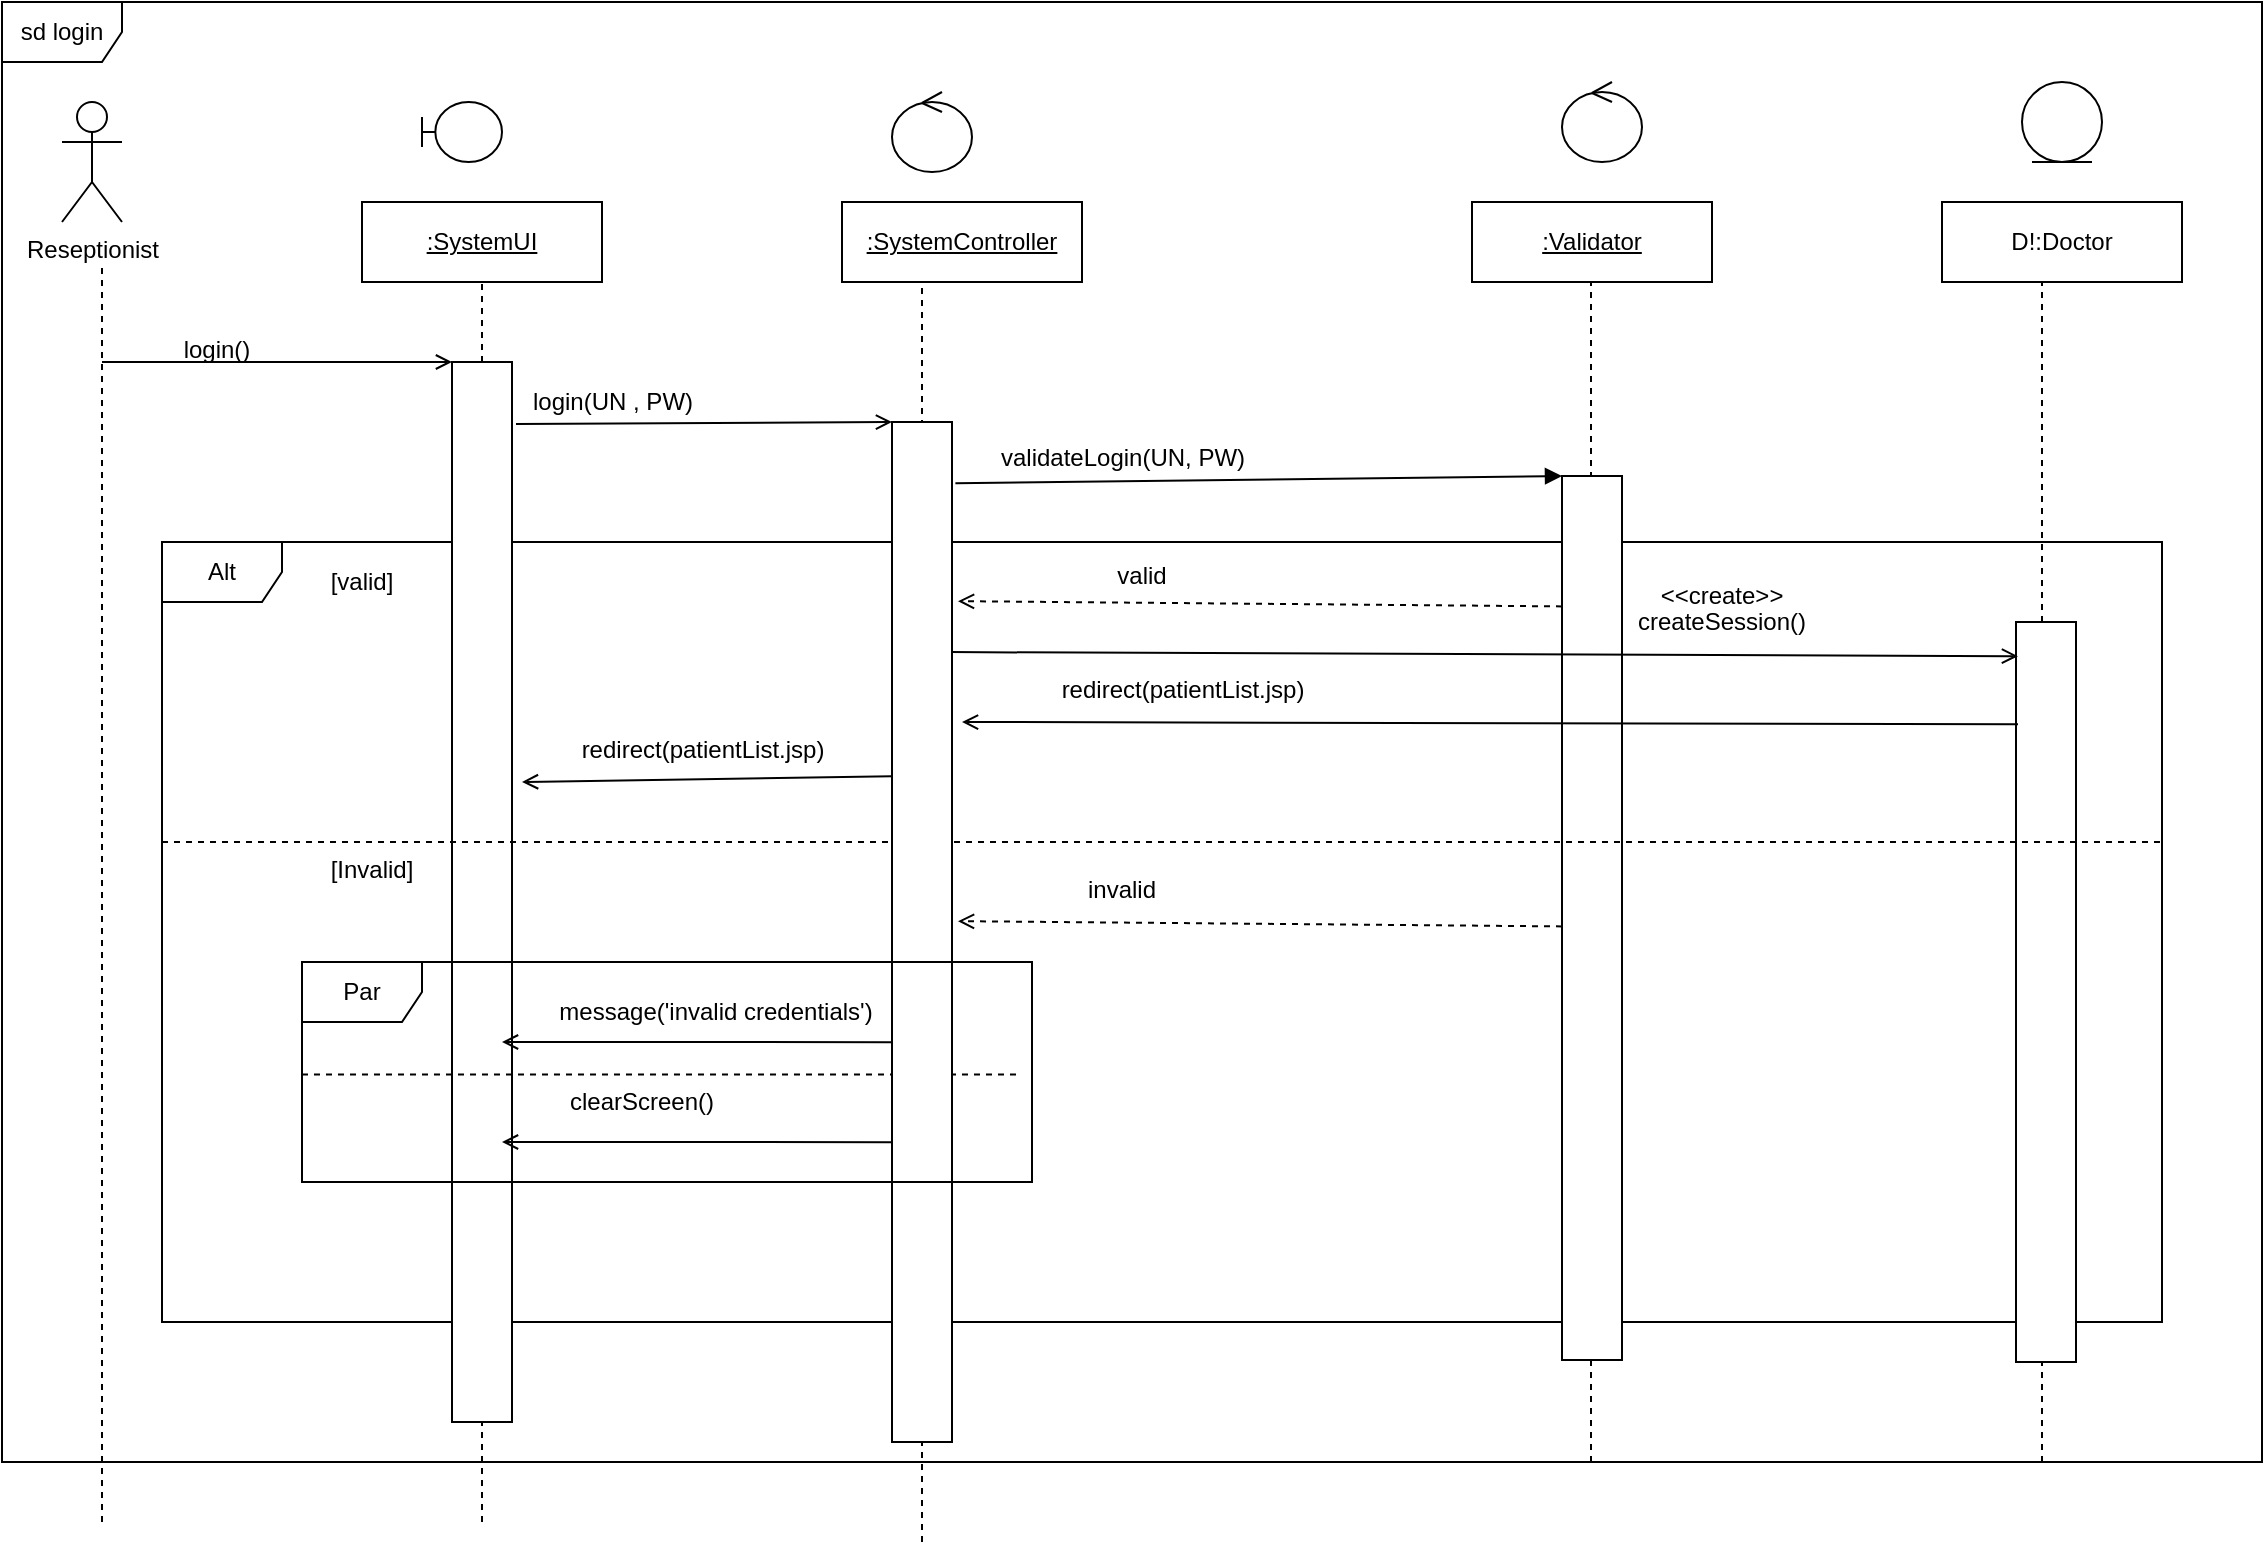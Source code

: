 <mxfile version="12.9.3" type="device"><diagram id="mPsIbpWe4E6m02uWeY53" name="Page-1"><mxGraphModel dx="1422" dy="816" grid="1" gridSize="10" guides="1" tooltips="1" connect="1" arrows="1" fold="1" page="1" pageScale="1" pageWidth="1169" pageHeight="827" math="0" shadow="0"><root><mxCell id="0"/><mxCell id="1" parent="0"/><mxCell id="w46V7qfoEI7aU-sFSodl-1" value="sd login" style="shape=umlFrame;whiteSpace=wrap;html=1;" parent="1" vertex="1"><mxGeometry x="20" y="20" width="1130" height="730" as="geometry"/></mxCell><mxCell id="IktAAa6nGi84Mdpk4Ofd-37" value="Alt" style="shape=umlFrame;whiteSpace=wrap;html=1;fillColor=none;" parent="1" vertex="1"><mxGeometry x="100" y="290" width="1000" height="390" as="geometry"/></mxCell><mxCell id="IktAAa6nGi84Mdpk4Ofd-14" value="" style="rounded=0;whiteSpace=wrap;html=1;" parent="1" vertex="1"><mxGeometry x="245" y="200" width="30" height="530" as="geometry"/></mxCell><mxCell id="IktAAa6nGi84Mdpk4Ofd-1" value="Reseptionist" style="shape=umlActor;verticalLabelPosition=bottom;labelBackgroundColor=#ffffff;verticalAlign=top;html=1;outlineConnect=0;" parent="1" vertex="1"><mxGeometry x="50" y="70" width="30" height="60" as="geometry"/></mxCell><mxCell id="IktAAa6nGi84Mdpk4Ofd-2" value="&lt;u&gt;:SystemUI&lt;/u&gt;" style="rounded=0;whiteSpace=wrap;html=1;" parent="1" vertex="1"><mxGeometry x="200" y="120" width="120" height="40" as="geometry"/></mxCell><mxCell id="IktAAa6nGi84Mdpk4Ofd-3" value="&lt;u&gt;:SystemController&lt;/u&gt;" style="rounded=0;whiteSpace=wrap;html=1;" parent="1" vertex="1"><mxGeometry x="440" y="120" width="120" height="40" as="geometry"/></mxCell><mxCell id="IktAAa6nGi84Mdpk4Ofd-4" value="&lt;u&gt;:Validator&lt;/u&gt;" style="rounded=0;whiteSpace=wrap;html=1;" parent="1" vertex="1"><mxGeometry x="755" y="120" width="120" height="40" as="geometry"/></mxCell><mxCell id="IktAAa6nGi84Mdpk4Ofd-5" value="D!:Doctor" style="rounded=0;whiteSpace=wrap;html=1;" parent="1" vertex="1"><mxGeometry x="990" y="120" width="120" height="40" as="geometry"/></mxCell><mxCell id="IktAAa6nGi84Mdpk4Ofd-7" value="" style="endArrow=none;dashed=1;html=1;" parent="1" edge="1"><mxGeometry width="50" height="50" relative="1" as="geometry"><mxPoint x="70" y="780" as="sourcePoint"/><mxPoint x="70" y="150" as="targetPoint"/></mxGeometry></mxCell><mxCell id="IktAAa6nGi84Mdpk4Ofd-8" value="" style="shape=umlBoundary;whiteSpace=wrap;html=1;" parent="1" vertex="1"><mxGeometry x="230" y="70" width="40" height="30" as="geometry"/></mxCell><mxCell id="IktAAa6nGi84Mdpk4Ofd-10" value="" style="ellipse;shape=umlControl;whiteSpace=wrap;html=1;" parent="1" vertex="1"><mxGeometry x="465" y="65" width="40" height="40" as="geometry"/></mxCell><mxCell id="IktAAa6nGi84Mdpk4Ofd-12" value="" style="ellipse;shape=umlEntity;whiteSpace=wrap;html=1;" parent="1" vertex="1"><mxGeometry x="1030" y="60" width="40" height="40" as="geometry"/></mxCell><mxCell id="IktAAa6nGi84Mdpk4Ofd-13" value="" style="endArrow=none;dashed=1;html=1;entryX=0.5;entryY=1;entryDx=0;entryDy=0;" parent="1" source="IktAAa6nGi84Mdpk4Ofd-14" target="IktAAa6nGi84Mdpk4Ofd-2" edge="1"><mxGeometry width="50" height="50" relative="1" as="geometry"><mxPoint x="260" y="740" as="sourcePoint"/><mxPoint x="280" y="160" as="targetPoint"/></mxGeometry></mxCell><mxCell id="IktAAa6nGi84Mdpk4Ofd-15" value="" style="endArrow=none;dashed=1;html=1;entryX=0.5;entryY=1;entryDx=0;entryDy=0;" parent="1" target="IktAAa6nGi84Mdpk4Ofd-14" edge="1"><mxGeometry width="50" height="50" relative="1" as="geometry"><mxPoint x="260" y="780" as="sourcePoint"/><mxPoint x="260" y="160" as="targetPoint"/></mxGeometry></mxCell><mxCell id="IktAAa6nGi84Mdpk4Ofd-16" value="" style="endArrow=open;html=1;entryX=0;entryY=0;entryDx=0;entryDy=0;endFill=0;" parent="1" target="IktAAa6nGi84Mdpk4Ofd-14" edge="1"><mxGeometry width="50" height="50" relative="1" as="geometry"><mxPoint x="70" y="200" as="sourcePoint"/><mxPoint x="120" y="180" as="targetPoint"/></mxGeometry></mxCell><mxCell id="IktAAa6nGi84Mdpk4Ofd-17" value="login()" style="text;html=1;align=center;verticalAlign=middle;resizable=0;points=[];autosize=1;" parent="1" vertex="1"><mxGeometry x="102" y="184" width="50" height="20" as="geometry"/></mxCell><mxCell id="IktAAa6nGi84Mdpk4Ofd-18" value="" style="endArrow=open;html=1;endFill=0;entryX=0;entryY=0;entryDx=0;entryDy=0;" parent="1" target="IktAAa6nGi84Mdpk4Ofd-23" edge="1"><mxGeometry width="50" height="50" relative="1" as="geometry"><mxPoint x="277" y="231" as="sourcePoint"/><mxPoint x="460" y="231" as="targetPoint"/></mxGeometry></mxCell><mxCell id="IktAAa6nGi84Mdpk4Ofd-20" value="" style="endArrow=none;dashed=1;html=1;entryX=0.5;entryY=1;entryDx=0;entryDy=0;" parent="1" edge="1"><mxGeometry width="50" height="50" relative="1" as="geometry"><mxPoint x="480" y="790" as="sourcePoint"/><mxPoint x="480" y="160" as="targetPoint"/></mxGeometry></mxCell><mxCell id="IktAAa6nGi84Mdpk4Ofd-21" value="" style="endArrow=none;dashed=1;html=1;entryX=0.5;entryY=1;entryDx=0;entryDy=0;" parent="1" edge="1"><mxGeometry width="50" height="50" relative="1" as="geometry"><mxPoint x="814.5" y="750" as="sourcePoint"/><mxPoint x="814.5" y="160" as="targetPoint"/></mxGeometry></mxCell><mxCell id="IktAAa6nGi84Mdpk4Ofd-22" value="" style="endArrow=none;dashed=1;html=1;entryX=0.5;entryY=1;entryDx=0;entryDy=0;" parent="1" edge="1"><mxGeometry width="50" height="50" relative="1" as="geometry"><mxPoint x="1040" y="750" as="sourcePoint"/><mxPoint x="1040" y="160" as="targetPoint"/></mxGeometry></mxCell><mxCell id="IktAAa6nGi84Mdpk4Ofd-24" value="" style="rounded=0;whiteSpace=wrap;html=1;" parent="1" vertex="1"><mxGeometry x="800" y="257" width="30" height="442" as="geometry"/></mxCell><mxCell id="IktAAa6nGi84Mdpk4Ofd-25" value="" style="rounded=0;whiteSpace=wrap;html=1;" parent="1" vertex="1"><mxGeometry x="1027" y="330" width="30" height="370" as="geometry"/></mxCell><mxCell id="IktAAa6nGi84Mdpk4Ofd-26" value="" style="endArrow=block;html=1;endFill=1;entryX=0;entryY=0;entryDx=0;entryDy=0;exitX=1.056;exitY=0.06;exitDx=0;exitDy=0;exitPerimeter=0;" parent="1" source="IktAAa6nGi84Mdpk4Ofd-23" target="IktAAa6nGi84Mdpk4Ofd-24" edge="1"><mxGeometry width="50" height="50" relative="1" as="geometry"><mxPoint x="495" y="271.0" as="sourcePoint"/><mxPoint x="683" y="270.0" as="targetPoint"/></mxGeometry></mxCell><mxCell id="IktAAa6nGi84Mdpk4Ofd-28" value="login(UN , PW)" style="text;html=1;align=center;verticalAlign=middle;resizable=0;points=[];autosize=1;" parent="1" vertex="1"><mxGeometry x="275" y="210" width="100" height="20" as="geometry"/></mxCell><mxCell id="IktAAa6nGi84Mdpk4Ofd-29" value="validateLogin(UN, PW)" style="text;html=1;align=center;verticalAlign=middle;resizable=0;points=[];autosize=1;" parent="1" vertex="1"><mxGeometry x="510" y="238" width="140" height="20" as="geometry"/></mxCell><mxCell id="IktAAa6nGi84Mdpk4Ofd-34" value="redirect(patientList.jsp)" style="text;html=1;align=center;verticalAlign=middle;resizable=0;points=[];autosize=1;" parent="1" vertex="1"><mxGeometry x="300" y="384" width="140" height="20" as="geometry"/></mxCell><mxCell id="IktAAa6nGi84Mdpk4Ofd-35" value="" style="endArrow=open;html=1;endFill=0;exitX=0.033;exitY=0.197;exitDx=0;exitDy=0;exitPerimeter=0;" parent="1" edge="1"><mxGeometry width="50" height="50" relative="1" as="geometry"><mxPoint x="1027.99" y="381.134" as="sourcePoint"/><mxPoint x="500" y="380" as="targetPoint"/></mxGeometry></mxCell><mxCell id="IktAAa6nGi84Mdpk4Ofd-38" value="[valid]" style="text;html=1;strokeColor=none;fillColor=none;align=center;verticalAlign=middle;whiteSpace=wrap;rounded=0;" parent="1" vertex="1"><mxGeometry x="160" y="300" width="80" height="20" as="geometry"/></mxCell><mxCell id="IktAAa6nGi84Mdpk4Ofd-40" value="" style="endArrow=none;html=1;" parent="1" target="IktAAa6nGi84Mdpk4Ofd-37" edge="1"><mxGeometry width="50" height="50" relative="1" as="geometry"><mxPoint x="100" y="430" as="sourcePoint"/><mxPoint x="110" y="420" as="targetPoint"/></mxGeometry></mxCell><mxCell id="IktAAa6nGi84Mdpk4Ofd-42" value="" style="endArrow=none;html=1;dashed=1;" parent="1" edge="1"><mxGeometry width="50" height="50" relative="1" as="geometry"><mxPoint x="100" y="440" as="sourcePoint"/><mxPoint x="1099" y="440" as="targetPoint"/></mxGeometry></mxCell><mxCell id="IktAAa6nGi84Mdpk4Ofd-43" value="[Invalid]" style="text;html=1;strokeColor=none;fillColor=none;align=center;verticalAlign=middle;whiteSpace=wrap;rounded=0;" parent="1" vertex="1"><mxGeometry x="160" y="444" width="90" height="20" as="geometry"/></mxCell><mxCell id="IktAAa6nGi84Mdpk4Ofd-45" value="" style="endArrow=open;html=1;endFill=0;exitX=0;exitY=0.419;exitDx=0;exitDy=0;exitPerimeter=0;dashed=1;" parent="1" edge="1"><mxGeometry width="50" height="50" relative="1" as="geometry"><mxPoint x="800" y="482.198" as="sourcePoint"/><mxPoint x="498" y="479.58" as="targetPoint"/></mxGeometry></mxCell><mxCell id="IktAAa6nGi84Mdpk4Ofd-46" value="invalid" style="text;html=1;strokeColor=none;fillColor=none;align=center;verticalAlign=middle;whiteSpace=wrap;rounded=0;" parent="1" vertex="1"><mxGeometry x="560" y="454" width="40" height="20" as="geometry"/></mxCell><mxCell id="IktAAa6nGi84Mdpk4Ofd-47" value="" style="endArrow=open;html=1;endFill=0;exitX=0.64;exitY=0.399;exitDx=0;exitDy=0;exitPerimeter=0;" parent="1" edge="1"><mxGeometry width="50" height="50" relative="1" as="geometry"><mxPoint x="465" y="540.07" as="sourcePoint"/><mxPoint x="270" y="540" as="targetPoint"/></mxGeometry></mxCell><mxCell id="IktAAa6nGi84Mdpk4Ofd-48" value="" style="endArrow=open;html=1;endFill=0;exitX=0.64;exitY=0.399;exitDx=0;exitDy=0;exitPerimeter=0;" parent="1" edge="1"><mxGeometry width="50" height="50" relative="1" as="geometry"><mxPoint x="465" y="590.07" as="sourcePoint"/><mxPoint x="270" y="590" as="targetPoint"/></mxGeometry></mxCell><mxCell id="IktAAa6nGi84Mdpk4Ofd-50" value="message('invalid credentials')" style="text;html=1;strokeColor=none;fillColor=none;align=center;verticalAlign=middle;whiteSpace=wrap;rounded=0;" parent="1" vertex="1"><mxGeometry x="267" y="515" width="220" height="20" as="geometry"/></mxCell><mxCell id="IktAAa6nGi84Mdpk4Ofd-51" value="clearScreen()" style="text;html=1;strokeColor=none;fillColor=none;align=center;verticalAlign=middle;whiteSpace=wrap;rounded=0;" parent="1" vertex="1"><mxGeometry x="320" y="560" width="40" height="20" as="geometry"/></mxCell><mxCell id="IktAAa6nGi84Mdpk4Ofd-52" value="" style="endArrow=none;html=1;exitX=0.07;exitY=0.657;exitDx=0;exitDy=0;exitPerimeter=0;entryX=0.43;entryY=0.657;entryDx=0;entryDy=0;entryPerimeter=0;dashed=1;" parent="1" edge="1"><mxGeometry width="50" height="50" relative="1" as="geometry"><mxPoint x="170" y="556.23" as="sourcePoint"/><mxPoint x="530" y="556.23" as="targetPoint"/></mxGeometry></mxCell><mxCell id="P7Op1hHQdWWLMOgYnnvG-1" value="" style="endArrow=open;html=1;entryX=0.033;entryY=0.159;entryDx=0;entryDy=0;entryPerimeter=0;endFill=0;exitX=0.967;exitY=0.206;exitDx=0;exitDy=0;exitPerimeter=0;" parent="1" edge="1"><mxGeometry width="50" height="50" relative="1" as="geometry"><mxPoint x="494.01" y="345.06" as="sourcePoint"/><mxPoint x="1027.99" y="347.098" as="targetPoint"/></mxGeometry></mxCell><mxCell id="P7Op1hHQdWWLMOgYnnvG-5" value="" style="ellipse;shape=umlControl;whiteSpace=wrap;html=1;" parent="1" vertex="1"><mxGeometry x="800" y="60" width="40" height="40" as="geometry"/></mxCell><mxCell id="P7Op1hHQdWWLMOgYnnvG-6" value="createSession()" style="text;html=1;strokeColor=none;fillColor=none;align=center;verticalAlign=middle;whiteSpace=wrap;rounded=0;dashed=1;" parent="1" vertex="1"><mxGeometry x="860" y="320" width="40" height="20" as="geometry"/></mxCell><mxCell id="P7Op1hHQdWWLMOgYnnvG-7" value="redirect(patientList.jsp)" style="text;html=1;align=center;verticalAlign=middle;resizable=0;points=[];autosize=1;" parent="1" vertex="1"><mxGeometry x="540" y="354" width="140" height="20" as="geometry"/></mxCell><mxCell id="P7Op1hHQdWWLMOgYnnvG-9" value="" style="endArrow=open;html=1;endFill=0;exitX=0;exitY=0.308;exitDx=0;exitDy=0;exitPerimeter=0;" parent="1" edge="1"><mxGeometry width="50" height="50" relative="1" as="geometry"><mxPoint x="465" y="407.08" as="sourcePoint"/><mxPoint x="280" y="410" as="targetPoint"/></mxGeometry></mxCell><mxCell id="P7Op1hHQdWWLMOgYnnvG-10" value="" style="endArrow=open;html=1;endFill=0;exitX=0;exitY=0.419;exitDx=0;exitDy=0;exitPerimeter=0;dashed=1;" parent="1" edge="1"><mxGeometry width="50" height="50" relative="1" as="geometry"><mxPoint x="800" y="322.198" as="sourcePoint"/><mxPoint x="498" y="319.58" as="targetPoint"/></mxGeometry></mxCell><mxCell id="P7Op1hHQdWWLMOgYnnvG-11" value="valid" style="text;html=1;strokeColor=none;fillColor=none;align=center;verticalAlign=middle;whiteSpace=wrap;rounded=0;" parent="1" vertex="1"><mxGeometry x="570" y="297" width="40" height="20" as="geometry"/></mxCell><mxCell id="P7Op1hHQdWWLMOgYnnvG-12" value="&amp;lt;&amp;lt;create&amp;gt;&amp;gt;" style="text;html=1;strokeColor=none;fillColor=none;align=center;verticalAlign=middle;whiteSpace=wrap;rounded=0;dashed=1;" parent="1" vertex="1"><mxGeometry x="860" y="307" width="40" height="20" as="geometry"/></mxCell><mxCell id="IktAAa6nGi84Mdpk4Ofd-23" value="" style="rounded=0;whiteSpace=wrap;html=1;" parent="1" vertex="1"><mxGeometry x="465" y="230" width="30" height="510" as="geometry"/></mxCell><mxCell id="IktAAa6nGi84Mdpk4Ofd-49" value="Par" style="shape=umlFrame;whiteSpace=wrap;html=1;fillColor=none;" parent="1" vertex="1"><mxGeometry x="170" y="500" width="365" height="110" as="geometry"/></mxCell></root></mxGraphModel></diagram></mxfile>